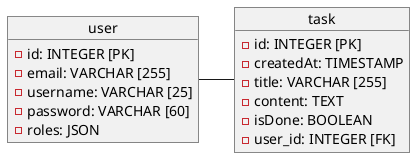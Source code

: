 @startuml
'https://plantuml.com/class-diagram

object task {
   -id: INTEGER [PK]
   -createdAt: TIMESTAMP
   -title: VARCHAR [255]
   -content: TEXT
   -isDone: BOOLEAN
   -user_id: INTEGER [FK]
}

object user {
   -id: INTEGER [PK]
   -email: VARCHAR [255]
   -username: VARCHAR [25]
   -password: VARCHAR [60]
   -roles: JSON
}

user - task

@enduml
